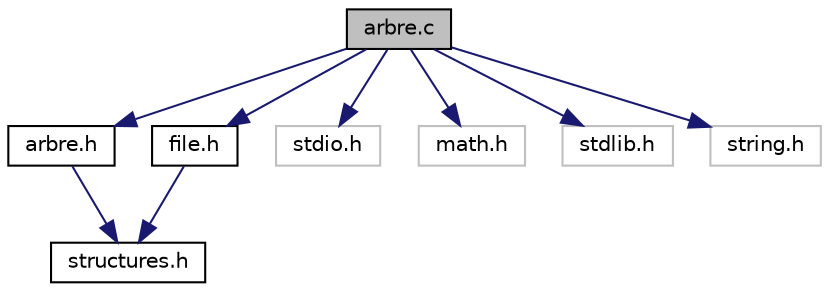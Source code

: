 digraph "arbre.c"
{
  edge [fontname="Helvetica",fontsize="10",labelfontname="Helvetica",labelfontsize="10"];
  node [fontname="Helvetica",fontsize="10",shape=record];
  Node1 [label="arbre.c",height=0.2,width=0.4,color="black", fillcolor="grey75", style="filled", fontcolor="black"];
  Node1 -> Node2 [color="midnightblue",fontsize="10",style="solid",fontname="Helvetica"];
  Node2 [label="arbre.h",height=0.2,width=0.4,color="black", fillcolor="white", style="filled",URL="$arbre_8h.html"];
  Node2 -> Node3 [color="midnightblue",fontsize="10",style="solid",fontname="Helvetica"];
  Node3 [label="structures.h",height=0.2,width=0.4,color="black", fillcolor="white", style="filled",URL="$structures_8h.html"];
  Node1 -> Node4 [color="midnightblue",fontsize="10",style="solid",fontname="Helvetica"];
  Node4 [label="file.h",height=0.2,width=0.4,color="black", fillcolor="white", style="filled",URL="$file_8h.html"];
  Node4 -> Node3 [color="midnightblue",fontsize="10",style="solid",fontname="Helvetica"];
  Node1 -> Node5 [color="midnightblue",fontsize="10",style="solid",fontname="Helvetica"];
  Node5 [label="stdio.h",height=0.2,width=0.4,color="grey75", fillcolor="white", style="filled"];
  Node1 -> Node6 [color="midnightblue",fontsize="10",style="solid",fontname="Helvetica"];
  Node6 [label="math.h",height=0.2,width=0.4,color="grey75", fillcolor="white", style="filled"];
  Node1 -> Node7 [color="midnightblue",fontsize="10",style="solid",fontname="Helvetica"];
  Node7 [label="stdlib.h",height=0.2,width=0.4,color="grey75", fillcolor="white", style="filled"];
  Node1 -> Node8 [color="midnightblue",fontsize="10",style="solid",fontname="Helvetica"];
  Node8 [label="string.h",height=0.2,width=0.4,color="grey75", fillcolor="white", style="filled"];
}
